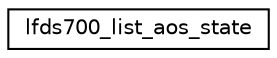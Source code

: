 digraph "Graphical Class Hierarchy"
{
 // LATEX_PDF_SIZE
  edge [fontname="Helvetica",fontsize="10",labelfontname="Helvetica",labelfontsize="10"];
  node [fontname="Helvetica",fontsize="10",shape=record];
  rankdir="LR";
  Node0 [label="lfds700_list_aos_state",height=0.2,width=0.4,color="black", fillcolor="white", style="filled",URL="$structlfds700__list__aos__state.html",tooltip=" "];
}
